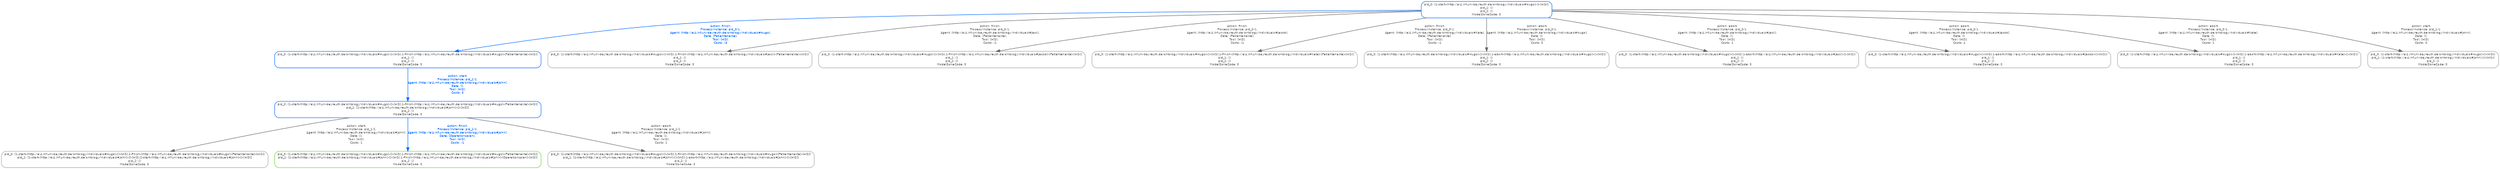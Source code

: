 digraph untitled 
{
 size = "30,30";

	"pid_0: [1-start-[http://ai4.inf.uni-bayreuth.de/ontology/individuals#Hugo]-[]-[HIS]]\npid_1: []\npid_2: []\nModelDoneCode: 0" -> "pid_0: [1-start-[http://ai4.inf.uni-bayreuth.de/ontology/individuals#Hugo]-[]-[HIS],1-finish-[http://ai4.inf.uni-bayreuth.de/ontology/individuals#Hugo]-[Patientenakte]-[HIS]]\npid_1: []\npid_2: []\nModelDoneCode: 0" [label="Action: finish,\nProcess/Instance: pid_0/1,\nAgent: [http://ai4.inf.uni-bayreuth.de/ontology/individuals#Hugo],\nData: [Patientenakte],\nTool: [HIS],\nCosts: -3" style="setlinewidth(1.25)" color="#0066FF" fontcolor="#0066FF" fontcolor="#0066FF" fontcolor="#0066FF" fontname="Helvetica" fontsize="8"];
	"pid_0: [1-start-[http://ai4.inf.uni-bayreuth.de/ontology/individuals#Hugo]-[]-[HIS]]\npid_1: []\npid_2: []\nModelDoneCode: 0" [label="pid_0: [1-start-[http://ai4.inf.uni-bayreuth.de/ontology/individuals#Hugo]-[]-[HIS]]\npid_1: []\npid_2: []\nModelDoneCode: 0" shape=box color="#0066FF", fontcolor="#666666", fontname="Helvetica" fontsize="8", style="rounded, setlinewidth(1.25)"];
	"pid_0: [1-start-[http://ai4.inf.uni-bayreuth.de/ontology/individuals#Hugo]-[]-[HIS],1-finish-[http://ai4.inf.uni-bayreuth.de/ontology/individuals#Hugo]-[Patientenakte]-[HIS]]\npid_1: []\npid_2: []\nModelDoneCode: 0" [label="pid_0: [1-start-[http://ai4.inf.uni-bayreuth.de/ontology/individuals#Hugo]-[]-[HIS],1-finish-[http://ai4.inf.uni-bayreuth.de/ontology/individuals#Hugo]-[Patientenakte]-[HIS]]\npid_1: []\npid_2: []\nModelDoneCode: 0" shape=box color="#0066FF", fontcolor="#666666", fontname="Helvetica" fontsize="8", style="rounded, setlinewidth(1.25)"];
	"pid_0: [1-start-[http://ai4.inf.uni-bayreuth.de/ontology/individuals#Hugo]-[]-[HIS]]\npid_1: []\npid_2: []\nModelDoneCode: 0" -> "pid_0: [1-start-[http://ai4.inf.uni-bayreuth.de/ontology/individuals#Hugo]-[]-[HIS],1-finish-[http://ai4.inf.uni-bayreuth.de/ontology/individuals#Jack]-[Patientenakte]-[HIS]]\npid_1: []\npid_2: []\nModelDoneCode: 0" [label="Action: finish,\nProcess/Instance: pid_0/1,\nAgent: [http://ai4.inf.uni-bayreuth.de/ontology/individuals#Jack],\nData: [Patientenakte],\nTool: [HIS],\nCosts: -1" style="setlinewidth(1.25)" color="#666666" fontcolor="#666666" fontname="Helvetica" fontsize="8"];
	"pid_0: [1-start-[http://ai4.inf.uni-bayreuth.de/ontology/individuals#Hugo]-[]-[HIS]]\npid_1: []\npid_2: []\nModelDoneCode: 0" [label="pid_0: [1-start-[http://ai4.inf.uni-bayreuth.de/ontology/individuals#Hugo]-[]-[HIS]]\npid_1: []\npid_2: []\nModelDoneCode: 0" shape=box color="#0066FF", fontcolor="#666666", fontname="Helvetica" fontsize="8", style="rounded, setlinewidth(1.25)"];
	"pid_0: [1-start-[http://ai4.inf.uni-bayreuth.de/ontology/individuals#Hugo]-[]-[HIS],1-finish-[http://ai4.inf.uni-bayreuth.de/ontology/individuals#Jack]-[Patientenakte]-[HIS]]\npid_1: []\npid_2: []\nModelDoneCode: 0" [label="pid_0: [1-start-[http://ai4.inf.uni-bayreuth.de/ontology/individuals#Hugo]-[]-[HIS],1-finish-[http://ai4.inf.uni-bayreuth.de/ontology/individuals#Jack]-[Patientenakte]-[HIS]]\npid_1: []\npid_2: []\nModelDoneCode: 0" shape=box color="#666666", fontcolor="#666666", fontname="Helvetica" fontsize="8", style="rounded, setlinewidth(0.75)"];
	"pid_0: [1-start-[http://ai4.inf.uni-bayreuth.de/ontology/individuals#Hugo]-[]-[HIS]]\npid_1: []\npid_2: []\nModelDoneCode: 0" -> "pid_0: [1-start-[http://ai4.inf.uni-bayreuth.de/ontology/individuals#Hugo]-[]-[HIS],1-finish-[http://ai4.inf.uni-bayreuth.de/ontology/individuals#Jacob]-[Patientenakte]-[HIS]]\npid_1: []\npid_2: []\nModelDoneCode: 0" [label="Action: finish,\nProcess/Instance: pid_0/1,\nAgent: [http://ai4.inf.uni-bayreuth.de/ontology/individuals#Jacob],\nData: [Patientenakte],\nTool: [HIS],\nCosts: -1" style="setlinewidth(1.25)" color="#666666" fontcolor="#666666" fontname="Helvetica" fontsize="8"];
	"pid_0: [1-start-[http://ai4.inf.uni-bayreuth.de/ontology/individuals#Hugo]-[]-[HIS]]\npid_1: []\npid_2: []\nModelDoneCode: 0" [label="pid_0: [1-start-[http://ai4.inf.uni-bayreuth.de/ontology/individuals#Hugo]-[]-[HIS]]\npid_1: []\npid_2: []\nModelDoneCode: 0" shape=box color="#0066FF", fontcolor="#666666", fontname="Helvetica" fontsize="8", style="rounded, setlinewidth(1.25)"];
	"pid_0: [1-start-[http://ai4.inf.uni-bayreuth.de/ontology/individuals#Hugo]-[]-[HIS],1-finish-[http://ai4.inf.uni-bayreuth.de/ontology/individuals#Jacob]-[Patientenakte]-[HIS]]\npid_1: []\npid_2: []\nModelDoneCode: 0" [label="pid_0: [1-start-[http://ai4.inf.uni-bayreuth.de/ontology/individuals#Hugo]-[]-[HIS],1-finish-[http://ai4.inf.uni-bayreuth.de/ontology/individuals#Jacob]-[Patientenakte]-[HIS]]\npid_1: []\npid_2: []\nModelDoneCode: 0" shape=box color="#666666", fontcolor="#666666", fontname="Helvetica" fontsize="8", style="rounded, setlinewidth(0.75)"];
	"pid_0: [1-start-[http://ai4.inf.uni-bayreuth.de/ontology/individuals#Hugo]-[]-[HIS]]\npid_1: []\npid_2: []\nModelDoneCode: 0" -> "pid_0: [1-start-[http://ai4.inf.uni-bayreuth.de/ontology/individuals#Hugo]-[]-[HIS],1-finish-[http://ai4.inf.uni-bayreuth.de/ontology/individuals#Kate]-[Patientenakte]-[HIS]]\npid_1: []\npid_2: []\nModelDoneCode: 0" [label="Action: finish,\nProcess/Instance: pid_0/1,\nAgent: [http://ai4.inf.uni-bayreuth.de/ontology/individuals#Kate],\nData: [Patientenakte],\nTool: [HIS],\nCosts: -1" style="setlinewidth(1.25)" color="#666666" fontcolor="#666666" fontname="Helvetica" fontsize="8"];
	"pid_0: [1-start-[http://ai4.inf.uni-bayreuth.de/ontology/individuals#Hugo]-[]-[HIS]]\npid_1: []\npid_2: []\nModelDoneCode: 0" [label="pid_0: [1-start-[http://ai4.inf.uni-bayreuth.de/ontology/individuals#Hugo]-[]-[HIS]]\npid_1: []\npid_2: []\nModelDoneCode: 0" shape=box color="#0066FF", fontcolor="#666666", fontname="Helvetica" fontsize="8", style="rounded, setlinewidth(1.25)"];
	"pid_0: [1-start-[http://ai4.inf.uni-bayreuth.de/ontology/individuals#Hugo]-[]-[HIS],1-finish-[http://ai4.inf.uni-bayreuth.de/ontology/individuals#Kate]-[Patientenakte]-[HIS]]\npid_1: []\npid_2: []\nModelDoneCode: 0" [label="pid_0: [1-start-[http://ai4.inf.uni-bayreuth.de/ontology/individuals#Hugo]-[]-[HIS],1-finish-[http://ai4.inf.uni-bayreuth.de/ontology/individuals#Kate]-[Patientenakte]-[HIS]]\npid_1: []\npid_2: []\nModelDoneCode: 0" shape=box color="#666666", fontcolor="#666666", fontname="Helvetica" fontsize="8", style="rounded, setlinewidth(0.75)"];
	"pid_0: [1-start-[http://ai4.inf.uni-bayreuth.de/ontology/individuals#Hugo]-[]-[HIS]]\npid_1: []\npid_2: []\nModelDoneCode: 0" -> "pid_0: [1-start-[http://ai4.inf.uni-bayreuth.de/ontology/individuals#Hugo]-[]-[HIS],1-abort-[http://ai4.inf.uni-bayreuth.de/ontology/individuals#Hugo]-[]-[HIS]]\npid_1: []\npid_2: []\nModelDoneCode: 0" [label="Action: abort,\nProcess/Instance: pid_0/1,\nAgent: [http://ai4.inf.uni-bayreuth.de/ontology/individuals#Hugo],\nData: [],\nTool: [HIS],\nCosts: 0" style="setlinewidth(1.25)" color="#666666" fontcolor="#666666" fontname="Helvetica" fontsize="8"];
	"pid_0: [1-start-[http://ai4.inf.uni-bayreuth.de/ontology/individuals#Hugo]-[]-[HIS]]\npid_1: []\npid_2: []\nModelDoneCode: 0" [label="pid_0: [1-start-[http://ai4.inf.uni-bayreuth.de/ontology/individuals#Hugo]-[]-[HIS]]\npid_1: []\npid_2: []\nModelDoneCode: 0" shape=box color="#0066FF", fontcolor="#666666", fontname="Helvetica" fontsize="8", style="rounded, setlinewidth(1.25)"];
	"pid_0: [1-start-[http://ai4.inf.uni-bayreuth.de/ontology/individuals#Hugo]-[]-[HIS],1-abort-[http://ai4.inf.uni-bayreuth.de/ontology/individuals#Hugo]-[]-[HIS]]\npid_1: []\npid_2: []\nModelDoneCode: 0" [label="pid_0: [1-start-[http://ai4.inf.uni-bayreuth.de/ontology/individuals#Hugo]-[]-[HIS],1-abort-[http://ai4.inf.uni-bayreuth.de/ontology/individuals#Hugo]-[]-[HIS]]\npid_1: []\npid_2: []\nModelDoneCode: 0" shape=box color="#666666", fontcolor="#666666", fontname="Helvetica" fontsize="8", style="rounded, setlinewidth(0.75)"];
	"pid_0: [1-start-[http://ai4.inf.uni-bayreuth.de/ontology/individuals#Hugo]-[]-[HIS]]\npid_1: []\npid_2: []\nModelDoneCode: 0" -> "pid_0: [1-start-[http://ai4.inf.uni-bayreuth.de/ontology/individuals#Hugo]-[]-[HIS],1-abort-[http://ai4.inf.uni-bayreuth.de/ontology/individuals#Jack]-[]-[HIS]]\npid_1: []\npid_2: []\nModelDoneCode: 0" [label="Action: abort,\nProcess/Instance: pid_0/1,\nAgent: [http://ai4.inf.uni-bayreuth.de/ontology/individuals#Jack],\nData: [],\nTool: [HIS],\nCosts: 1" style="setlinewidth(1.25)" color="#666666" fontcolor="#666666" fontname="Helvetica" fontsize="8"];
	"pid_0: [1-start-[http://ai4.inf.uni-bayreuth.de/ontology/individuals#Hugo]-[]-[HIS]]\npid_1: []\npid_2: []\nModelDoneCode: 0" [label="pid_0: [1-start-[http://ai4.inf.uni-bayreuth.de/ontology/individuals#Hugo]-[]-[HIS]]\npid_1: []\npid_2: []\nModelDoneCode: 0" shape=box color="#0066FF", fontcolor="#666666", fontname="Helvetica" fontsize="8", style="rounded, setlinewidth(1.25)"];
	"pid_0: [1-start-[http://ai4.inf.uni-bayreuth.de/ontology/individuals#Hugo]-[]-[HIS],1-abort-[http://ai4.inf.uni-bayreuth.de/ontology/individuals#Jack]-[]-[HIS]]\npid_1: []\npid_2: []\nModelDoneCode: 0" [label="pid_0: [1-start-[http://ai4.inf.uni-bayreuth.de/ontology/individuals#Hugo]-[]-[HIS],1-abort-[http://ai4.inf.uni-bayreuth.de/ontology/individuals#Jack]-[]-[HIS]]\npid_1: []\npid_2: []\nModelDoneCode: 0" shape=box color="#666666", fontcolor="#666666", fontname="Helvetica" fontsize="8", style="rounded, setlinewidth(0.75)"];
	"pid_0: [1-start-[http://ai4.inf.uni-bayreuth.de/ontology/individuals#Hugo]-[]-[HIS]]\npid_1: []\npid_2: []\nModelDoneCode: 0" -> "pid_0: [1-start-[http://ai4.inf.uni-bayreuth.de/ontology/individuals#Hugo]-[]-[HIS],1-abort-[http://ai4.inf.uni-bayreuth.de/ontology/individuals#Jacob]-[]-[HIS]]\npid_1: []\npid_2: []\nModelDoneCode: 0" [label="Action: abort,\nProcess/Instance: pid_0/1,\nAgent: [http://ai4.inf.uni-bayreuth.de/ontology/individuals#Jacob],\nData: [],\nTool: [HIS],\nCosts: 4" style="setlinewidth(1.25)" color="#666666" fontcolor="#666666" fontname="Helvetica" fontsize="8"];
	"pid_0: [1-start-[http://ai4.inf.uni-bayreuth.de/ontology/individuals#Hugo]-[]-[HIS]]\npid_1: []\npid_2: []\nModelDoneCode: 0" [label="pid_0: [1-start-[http://ai4.inf.uni-bayreuth.de/ontology/individuals#Hugo]-[]-[HIS]]\npid_1: []\npid_2: []\nModelDoneCode: 0" shape=box color="#0066FF", fontcolor="#666666", fontname="Helvetica" fontsize="8", style="rounded, setlinewidth(1.25)"];
	"pid_0: [1-start-[http://ai4.inf.uni-bayreuth.de/ontology/individuals#Hugo]-[]-[HIS],1-abort-[http://ai4.inf.uni-bayreuth.de/ontology/individuals#Jacob]-[]-[HIS]]\npid_1: []\npid_2: []\nModelDoneCode: 0" [label="pid_0: [1-start-[http://ai4.inf.uni-bayreuth.de/ontology/individuals#Hugo]-[]-[HIS],1-abort-[http://ai4.inf.uni-bayreuth.de/ontology/individuals#Jacob]-[]-[HIS]]\npid_1: []\npid_2: []\nModelDoneCode: 0" shape=box color="#666666", fontcolor="#666666", fontname="Helvetica" fontsize="8", style="rounded, setlinewidth(0.75)"];
	"pid_0: [1-start-[http://ai4.inf.uni-bayreuth.de/ontology/individuals#Hugo]-[]-[HIS]]\npid_1: []\npid_2: []\nModelDoneCode: 0" -> "pid_0: [1-start-[http://ai4.inf.uni-bayreuth.de/ontology/individuals#Hugo]-[]-[HIS],1-abort-[http://ai4.inf.uni-bayreuth.de/ontology/individuals#Kate]-[]-[HIS]]\npid_1: []\npid_2: []\nModelDoneCode: 0" [label="Action: abort,\nProcess/Instance: pid_0/1,\nAgent: [http://ai4.inf.uni-bayreuth.de/ontology/individuals#Kate],\nData: [],\nTool: [HIS],\nCosts: 1" style="setlinewidth(1.25)" color="#666666" fontcolor="#666666" fontname="Helvetica" fontsize="8"];
	"pid_0: [1-start-[http://ai4.inf.uni-bayreuth.de/ontology/individuals#Hugo]-[]-[HIS]]\npid_1: []\npid_2: []\nModelDoneCode: 0" [label="pid_0: [1-start-[http://ai4.inf.uni-bayreuth.de/ontology/individuals#Hugo]-[]-[HIS]]\npid_1: []\npid_2: []\nModelDoneCode: 0" shape=box color="#0066FF", fontcolor="#666666", fontname="Helvetica" fontsize="8", style="rounded, setlinewidth(1.25)"];
	"pid_0: [1-start-[http://ai4.inf.uni-bayreuth.de/ontology/individuals#Hugo]-[]-[HIS],1-abort-[http://ai4.inf.uni-bayreuth.de/ontology/individuals#Kate]-[]-[HIS]]\npid_1: []\npid_2: []\nModelDoneCode: 0" [label="pid_0: [1-start-[http://ai4.inf.uni-bayreuth.de/ontology/individuals#Hugo]-[]-[HIS],1-abort-[http://ai4.inf.uni-bayreuth.de/ontology/individuals#Kate]-[]-[HIS]]\npid_1: []\npid_2: []\nModelDoneCode: 0" shape=box color="#666666", fontcolor="#666666", fontname="Helvetica" fontsize="8", style="rounded, setlinewidth(0.75)"];
	"pid_0: [1-start-[http://ai4.inf.uni-bayreuth.de/ontology/individuals#Hugo]-[]-[HIS]]\npid_1: []\npid_2: []\nModelDoneCode: 0" -> "pid_0: [1-start-[http://ai4.inf.uni-bayreuth.de/ontology/individuals#Hugo]-[]-[HIS]]\npid_1: [1-start-[http://ai4.inf.uni-bayreuth.de/ontology/individuals#John]-[]-[HIS]]\npid_2: []\nModelDoneCode: 0" [label="Action: start,\nProcess/Instance: pid_1/1,\nAgent: [http://ai4.inf.uni-bayreuth.de/ontology/individuals#John],\nData: [],\nTool: [HIS],\nCosts: 0" style="setlinewidth(1.25)" color="#666666" fontcolor="#666666" fontname="Helvetica" fontsize="8"];
	"pid_0: [1-start-[http://ai4.inf.uni-bayreuth.de/ontology/individuals#Hugo]-[]-[HIS]]\npid_1: []\npid_2: []\nModelDoneCode: 0" [label="pid_0: [1-start-[http://ai4.inf.uni-bayreuth.de/ontology/individuals#Hugo]-[]-[HIS]]\npid_1: []\npid_2: []\nModelDoneCode: 0" shape=box color="#0066FF", fontcolor="#666666", fontname="Helvetica" fontsize="8", style="rounded, setlinewidth(1.25)"];
	"pid_0: [1-start-[http://ai4.inf.uni-bayreuth.de/ontology/individuals#Hugo]-[]-[HIS]]\npid_1: [1-start-[http://ai4.inf.uni-bayreuth.de/ontology/individuals#John]-[]-[HIS]]\npid_2: []\nModelDoneCode: 0" [label="pid_0: [1-start-[http://ai4.inf.uni-bayreuth.de/ontology/individuals#Hugo]-[]-[HIS]]\npid_1: [1-start-[http://ai4.inf.uni-bayreuth.de/ontology/individuals#John]-[]-[HIS]]\npid_2: []\nModelDoneCode: 0" shape=box color="#666666", fontcolor="#666666", fontname="Helvetica" fontsize="8", style="rounded, setlinewidth(0.75)"];
	"pid_0: [1-start-[http://ai4.inf.uni-bayreuth.de/ontology/individuals#Hugo]-[]-[HIS],1-finish-[http://ai4.inf.uni-bayreuth.de/ontology/individuals#Hugo]-[Patientenakte]-[HIS]]\npid_1: []\npid_2: []\nModelDoneCode: 0" -> "pid_0: [1-start-[http://ai4.inf.uni-bayreuth.de/ontology/individuals#Hugo]-[]-[HIS],1-finish-[http://ai4.inf.uni-bayreuth.de/ontology/individuals#Hugo]-[Patientenakte]-[HIS]]\npid_1: [1-start-[http://ai4.inf.uni-bayreuth.de/ontology/individuals#John]-[]-[HIS]]\npid_2: []\nModelDoneCode: 0" [label="Action: start,\nProcess/Instance: pid_1/1,\nAgent: [http://ai4.inf.uni-bayreuth.de/ontology/individuals#John],\nData: [],\nTool: [HIS],\nCosts: 0" style="setlinewidth(1.25)" color="#0066FF" fontcolor="#0066FF" fontcolor="#0066FF" fontcolor="#0066FF" fontname="Helvetica" fontsize="8"];
	"pid_0: [1-start-[http://ai4.inf.uni-bayreuth.de/ontology/individuals#Hugo]-[]-[HIS],1-finish-[http://ai4.inf.uni-bayreuth.de/ontology/individuals#Hugo]-[Patientenakte]-[HIS]]\npid_1: []\npid_2: []\nModelDoneCode: 0" [label="pid_0: [1-start-[http://ai4.inf.uni-bayreuth.de/ontology/individuals#Hugo]-[]-[HIS],1-finish-[http://ai4.inf.uni-bayreuth.de/ontology/individuals#Hugo]-[Patientenakte]-[HIS]]\npid_1: []\npid_2: []\nModelDoneCode: 0" shape=box color="#0066FF", fontcolor="#666666", fontname="Helvetica" fontsize="8", style="rounded, setlinewidth(1.25)"];
	"pid_0: [1-start-[http://ai4.inf.uni-bayreuth.de/ontology/individuals#Hugo]-[]-[HIS],1-finish-[http://ai4.inf.uni-bayreuth.de/ontology/individuals#Hugo]-[Patientenakte]-[HIS]]\npid_1: [1-start-[http://ai4.inf.uni-bayreuth.de/ontology/individuals#John]-[]-[HIS]]\npid_2: []\nModelDoneCode: 0" [label="pid_0: [1-start-[http://ai4.inf.uni-bayreuth.de/ontology/individuals#Hugo]-[]-[HIS],1-finish-[http://ai4.inf.uni-bayreuth.de/ontology/individuals#Hugo]-[Patientenakte]-[HIS]]\npid_1: [1-start-[http://ai4.inf.uni-bayreuth.de/ontology/individuals#John]-[]-[HIS]]\npid_2: []\nModelDoneCode: 0" shape=box color="#0066FF", fontcolor="#666666", fontname="Helvetica" fontsize="8", style="rounded, setlinewidth(1.25)"];
	"pid_0: [1-start-[http://ai4.inf.uni-bayreuth.de/ontology/individuals#Hugo]-[]-[HIS],1-finish-[http://ai4.inf.uni-bayreuth.de/ontology/individuals#Hugo]-[Patientenakte]-[HIS]]\npid_1: [1-start-[http://ai4.inf.uni-bayreuth.de/ontology/individuals#John]-[]-[HIS]]\npid_2: []\nModelDoneCode: 0" -> "pid_0: [1-start-[http://ai4.inf.uni-bayreuth.de/ontology/individuals#Hugo]-[]-[HIS],1-finish-[http://ai4.inf.uni-bayreuth.de/ontology/individuals#Hugo]-[Patientenakte]-[HIS]]\npid_1: [1-start-[http://ai4.inf.uni-bayreuth.de/ontology/individuals#John]-[]-[HIS],2-start-[http://ai4.inf.uni-bayreuth.de/ontology/individuals#John]-[]-[HIS]]\npid_2: []\nModelDoneCode: 0" [label="Action: start,\nProcess/Instance: pid_1/2,\nAgent: [http://ai4.inf.uni-bayreuth.de/ontology/individuals#John],\nData: [],\nTool: [HIS],\nCosts: 1" style="setlinewidth(1.25)" color="#666666" fontcolor="#666666" fontname="Helvetica" fontsize="8"];
	"pid_0: [1-start-[http://ai4.inf.uni-bayreuth.de/ontology/individuals#Hugo]-[]-[HIS],1-finish-[http://ai4.inf.uni-bayreuth.de/ontology/individuals#Hugo]-[Patientenakte]-[HIS]]\npid_1: [1-start-[http://ai4.inf.uni-bayreuth.de/ontology/individuals#John]-[]-[HIS]]\npid_2: []\nModelDoneCode: 0" [label="pid_0: [1-start-[http://ai4.inf.uni-bayreuth.de/ontology/individuals#Hugo]-[]-[HIS],1-finish-[http://ai4.inf.uni-bayreuth.de/ontology/individuals#Hugo]-[Patientenakte]-[HIS]]\npid_1: [1-start-[http://ai4.inf.uni-bayreuth.de/ontology/individuals#John]-[]-[HIS]]\npid_2: []\nModelDoneCode: 0" shape=box color="#0066FF", fontcolor="#666666", fontname="Helvetica" fontsize="8", style="rounded, setlinewidth(1.25)"];
	"pid_0: [1-start-[http://ai4.inf.uni-bayreuth.de/ontology/individuals#Hugo]-[]-[HIS],1-finish-[http://ai4.inf.uni-bayreuth.de/ontology/individuals#Hugo]-[Patientenakte]-[HIS]]\npid_1: [1-start-[http://ai4.inf.uni-bayreuth.de/ontology/individuals#John]-[]-[HIS],2-start-[http://ai4.inf.uni-bayreuth.de/ontology/individuals#John]-[]-[HIS]]\npid_2: []\nModelDoneCode: 0" [label="pid_0: [1-start-[http://ai4.inf.uni-bayreuth.de/ontology/individuals#Hugo]-[]-[HIS],1-finish-[http://ai4.inf.uni-bayreuth.de/ontology/individuals#Hugo]-[Patientenakte]-[HIS]]\npid_1: [1-start-[http://ai4.inf.uni-bayreuth.de/ontology/individuals#John]-[]-[HIS],2-start-[http://ai4.inf.uni-bayreuth.de/ontology/individuals#John]-[]-[HIS]]\npid_2: []\nModelDoneCode: 0" shape=box color="#666666", fontcolor="#666666", fontname="Helvetica" fontsize="8", style="rounded, setlinewidth(0.75)"];
	"pid_0: [1-start-[http://ai4.inf.uni-bayreuth.de/ontology/individuals#Hugo]-[]-[HIS],1-finish-[http://ai4.inf.uni-bayreuth.de/ontology/individuals#Hugo]-[Patientenakte]-[HIS]]\npid_1: [1-start-[http://ai4.inf.uni-bayreuth.de/ontology/individuals#John]-[]-[HIS]]\npid_2: []\nModelDoneCode: 0" -> "pid_0: [1-start-[http://ai4.inf.uni-bayreuth.de/ontology/individuals#Hugo]-[]-[HIS],1-finish-[http://ai4.inf.uni-bayreuth.de/ontology/individuals#Hugo]-[Patientenakte]-[HIS]]\npid_1: [1-start-[http://ai4.inf.uni-bayreuth.de/ontology/individuals#John]-[]-[HIS],1-finish-[http://ai4.inf.uni-bayreuth.de/ontology/individuals#John]-[Operationsplan]-[HIS]]\npid_2: []\nModelDoneCode: 0" [label="Action: finish,\nProcess/Instance: pid_1/1,\nAgent: [http://ai4.inf.uni-bayreuth.de/ontology/individuals#John],\nData: [Operationsplan],\nTool: [HIS],\nCosts: -1" style="setlinewidth(1.25)" color="#0066FF" fontcolor="#0066FF" fontcolor="#0066FF" fontcolor="#0066FF" fontname="Helvetica" fontsize="8"];
	"pid_0: [1-start-[http://ai4.inf.uni-bayreuth.de/ontology/individuals#Hugo]-[]-[HIS],1-finish-[http://ai4.inf.uni-bayreuth.de/ontology/individuals#Hugo]-[Patientenakte]-[HIS]]\npid_1: [1-start-[http://ai4.inf.uni-bayreuth.de/ontology/individuals#John]-[]-[HIS]]\npid_2: []\nModelDoneCode: 0" [label="pid_0: [1-start-[http://ai4.inf.uni-bayreuth.de/ontology/individuals#Hugo]-[]-[HIS],1-finish-[http://ai4.inf.uni-bayreuth.de/ontology/individuals#Hugo]-[Patientenakte]-[HIS]]\npid_1: [1-start-[http://ai4.inf.uni-bayreuth.de/ontology/individuals#John]-[]-[HIS]]\npid_2: []\nModelDoneCode: 0" shape=box color="#0066FF", fontcolor="#666666", fontname="Helvetica" fontsize="8", style="rounded, setlinewidth(1.25)"];
	"pid_0: [1-start-[http://ai4.inf.uni-bayreuth.de/ontology/individuals#Hugo]-[]-[HIS],1-finish-[http://ai4.inf.uni-bayreuth.de/ontology/individuals#Hugo]-[Patientenakte]-[HIS]]\npid_1: [1-start-[http://ai4.inf.uni-bayreuth.de/ontology/individuals#John]-[]-[HIS],1-finish-[http://ai4.inf.uni-bayreuth.de/ontology/individuals#John]-[Operationsplan]-[HIS]]\npid_2: []\nModelDoneCode: 0" [label="pid_0: [1-start-[http://ai4.inf.uni-bayreuth.de/ontology/individuals#Hugo]-[]-[HIS],1-finish-[http://ai4.inf.uni-bayreuth.de/ontology/individuals#Hugo]-[Patientenakte]-[HIS]]\npid_1: [1-start-[http://ai4.inf.uni-bayreuth.de/ontology/individuals#John]-[]-[HIS],1-finish-[http://ai4.inf.uni-bayreuth.de/ontology/individuals#John]-[Operationsplan]-[HIS]]\npid_2: []\nModelDoneCode: 0" shape=box color="#62D523", fontcolor="#666666", fontname="Helvetica" fontsize="8", style="rounded, setlinewidth(1.25)"];
	"pid_0: [1-start-[http://ai4.inf.uni-bayreuth.de/ontology/individuals#Hugo]-[]-[HIS],1-finish-[http://ai4.inf.uni-bayreuth.de/ontology/individuals#Hugo]-[Patientenakte]-[HIS]]\npid_1: [1-start-[http://ai4.inf.uni-bayreuth.de/ontology/individuals#John]-[]-[HIS]]\npid_2: []\nModelDoneCode: 0" -> "pid_0: [1-start-[http://ai4.inf.uni-bayreuth.de/ontology/individuals#Hugo]-[]-[HIS],1-finish-[http://ai4.inf.uni-bayreuth.de/ontology/individuals#Hugo]-[Patientenakte]-[HIS]]\npid_1: [1-start-[http://ai4.inf.uni-bayreuth.de/ontology/individuals#John]-[]-[HIS],1-abort-[http://ai4.inf.uni-bayreuth.de/ontology/individuals#John]-[]-[HIS]]\npid_2: []\nModelDoneCode: 0" [label="Action: abort,\nProcess/Instance: pid_1/1,\nAgent: [http://ai4.inf.uni-bayreuth.de/ontology/individuals#John],\nData: [],\nTool: [HIS],\nCosts: 1" style="setlinewidth(1.25)" color="#666666" fontcolor="#666666" fontname="Helvetica" fontsize="8"];
	"pid_0: [1-start-[http://ai4.inf.uni-bayreuth.de/ontology/individuals#Hugo]-[]-[HIS],1-finish-[http://ai4.inf.uni-bayreuth.de/ontology/individuals#Hugo]-[Patientenakte]-[HIS]]\npid_1: [1-start-[http://ai4.inf.uni-bayreuth.de/ontology/individuals#John]-[]-[HIS]]\npid_2: []\nModelDoneCode: 0" [label="pid_0: [1-start-[http://ai4.inf.uni-bayreuth.de/ontology/individuals#Hugo]-[]-[HIS],1-finish-[http://ai4.inf.uni-bayreuth.de/ontology/individuals#Hugo]-[Patientenakte]-[HIS]]\npid_1: [1-start-[http://ai4.inf.uni-bayreuth.de/ontology/individuals#John]-[]-[HIS]]\npid_2: []\nModelDoneCode: 0" shape=box color="#0066FF", fontcolor="#666666", fontname="Helvetica" fontsize="8", style="rounded, setlinewidth(1.25)"];
	"pid_0: [1-start-[http://ai4.inf.uni-bayreuth.de/ontology/individuals#Hugo]-[]-[HIS],1-finish-[http://ai4.inf.uni-bayreuth.de/ontology/individuals#Hugo]-[Patientenakte]-[HIS]]\npid_1: [1-start-[http://ai4.inf.uni-bayreuth.de/ontology/individuals#John]-[]-[HIS],1-abort-[http://ai4.inf.uni-bayreuth.de/ontology/individuals#John]-[]-[HIS]]\npid_2: []\nModelDoneCode: 0" [label="pid_0: [1-start-[http://ai4.inf.uni-bayreuth.de/ontology/individuals#Hugo]-[]-[HIS],1-finish-[http://ai4.inf.uni-bayreuth.de/ontology/individuals#Hugo]-[Patientenakte]-[HIS]]\npid_1: [1-start-[http://ai4.inf.uni-bayreuth.de/ontology/individuals#John]-[]-[HIS],1-abort-[http://ai4.inf.uni-bayreuth.de/ontology/individuals#John]-[]-[HIS]]\npid_2: []\nModelDoneCode: 0" shape=box color="#666666", fontcolor="#666666", fontname="Helvetica" fontsize="8", style="rounded, setlinewidth(0.75)"];
}